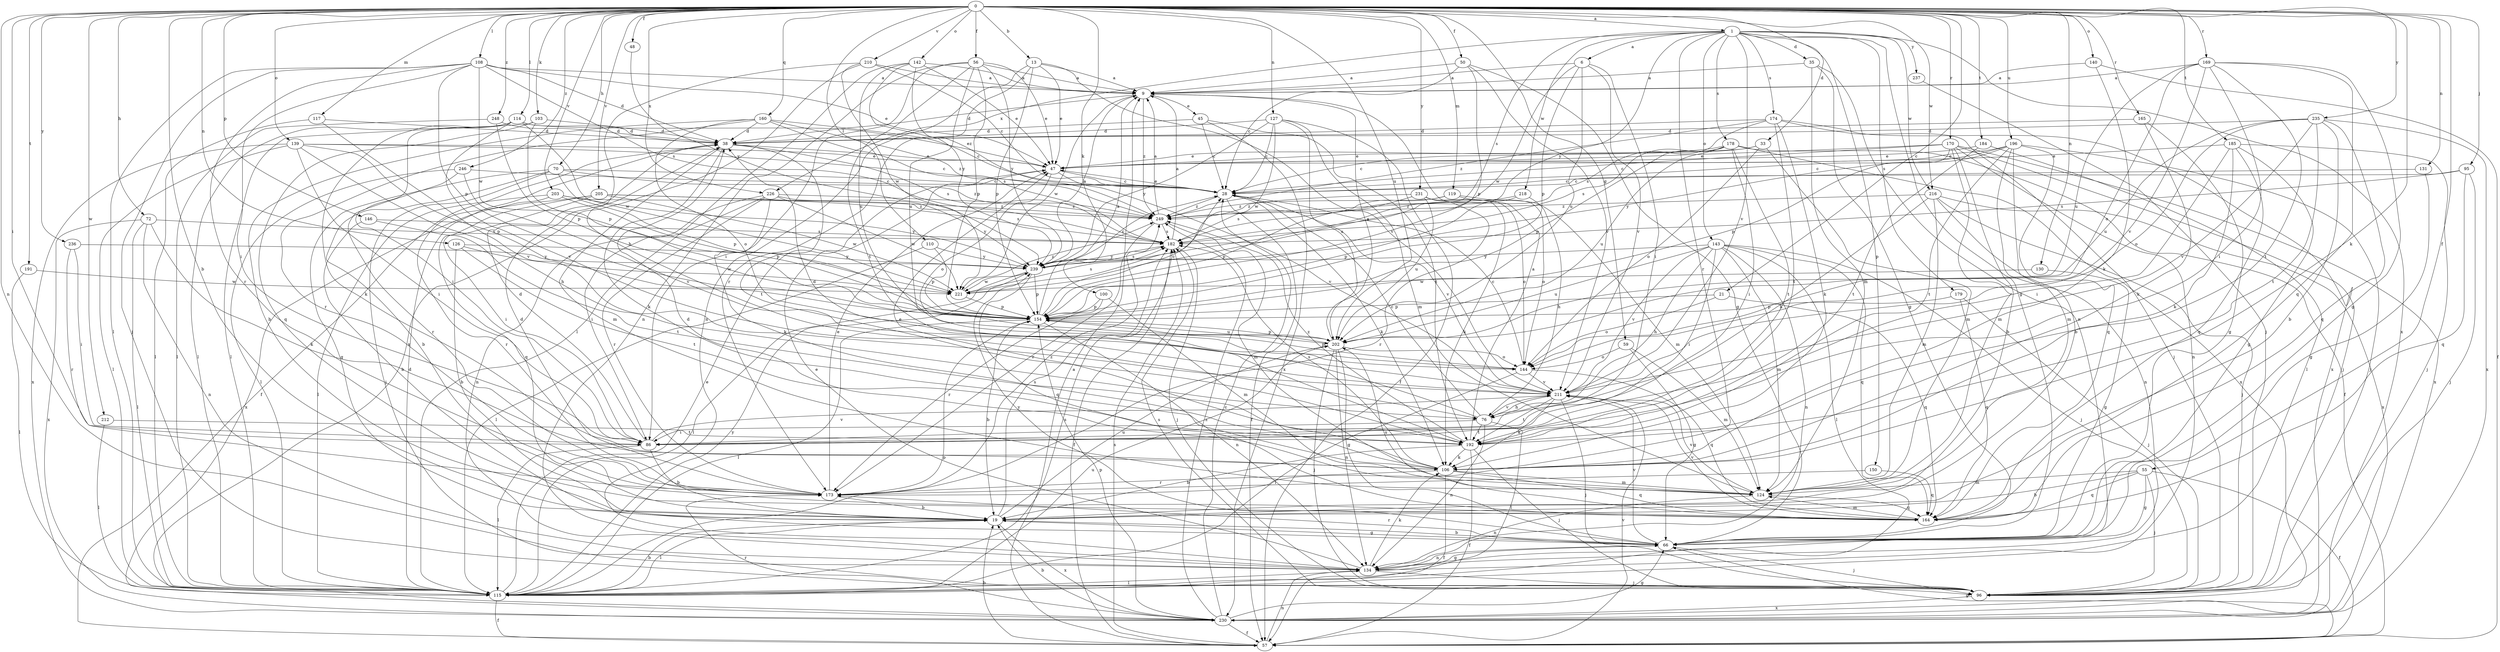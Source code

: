 strict digraph  {
0;
1;
6;
9;
13;
19;
21;
28;
33;
35;
38;
45;
47;
48;
50;
55;
56;
57;
59;
66;
70;
72;
76;
86;
95;
96;
100;
103;
106;
108;
110;
114;
115;
117;
119;
124;
126;
127;
130;
131;
134;
139;
140;
142;
143;
144;
146;
150;
154;
160;
164;
165;
169;
170;
173;
174;
178;
179;
182;
184;
185;
191;
192;
196;
202;
203;
205;
210;
211;
212;
216;
218;
221;
226;
230;
231;
235;
236;
237;
239;
246;
248;
249;
0 -> 1  [label=a];
0 -> 13  [label=b];
0 -> 19  [label=b];
0 -> 21  [label=c];
0 -> 33  [label=d];
0 -> 48  [label=f];
0 -> 50  [label=f];
0 -> 55  [label=f];
0 -> 56  [label=f];
0 -> 59  [label=g];
0 -> 70  [label=h];
0 -> 72  [label=h];
0 -> 86  [label=i];
0 -> 95  [label=j];
0 -> 100  [label=k];
0 -> 103  [label=k];
0 -> 106  [label=k];
0 -> 108  [label=l];
0 -> 110  [label=l];
0 -> 114  [label=l];
0 -> 117  [label=m];
0 -> 119  [label=m];
0 -> 126  [label=n];
0 -> 127  [label=n];
0 -> 130  [label=n];
0 -> 131  [label=n];
0 -> 134  [label=n];
0 -> 139  [label=o];
0 -> 140  [label=o];
0 -> 142  [label=o];
0 -> 146  [label=p];
0 -> 160  [label=q];
0 -> 165  [label=r];
0 -> 169  [label=r];
0 -> 170  [label=r];
0 -> 184  [label=t];
0 -> 185  [label=t];
0 -> 191  [label=t];
0 -> 196  [label=u];
0 -> 202  [label=u];
0 -> 203  [label=v];
0 -> 205  [label=v];
0 -> 210  [label=v];
0 -> 212  [label=w];
0 -> 216  [label=w];
0 -> 226  [label=x];
0 -> 231  [label=y];
0 -> 235  [label=y];
0 -> 236  [label=y];
0 -> 246  [label=z];
0 -> 248  [label=z];
1 -> 6  [label=a];
1 -> 35  [label=d];
1 -> 66  [label=g];
1 -> 143  [label=o];
1 -> 150  [label=p];
1 -> 173  [label=r];
1 -> 174  [label=s];
1 -> 178  [label=s];
1 -> 179  [label=s];
1 -> 182  [label=s];
1 -> 211  [label=v];
1 -> 216  [label=w];
1 -> 218  [label=w];
1 -> 226  [label=x];
1 -> 230  [label=x];
1 -> 237  [label=y];
1 -> 239  [label=y];
6 -> 9  [label=a];
6 -> 86  [label=i];
6 -> 154  [label=p];
6 -> 202  [label=u];
6 -> 211  [label=v];
6 -> 221  [label=w];
9 -> 38  [label=d];
9 -> 45  [label=e];
9 -> 221  [label=w];
9 -> 249  [label=z];
13 -> 9  [label=a];
13 -> 47  [label=e];
13 -> 134  [label=n];
13 -> 154  [label=p];
13 -> 173  [label=r];
13 -> 211  [label=v];
19 -> 66  [label=g];
19 -> 115  [label=l];
19 -> 182  [label=s];
19 -> 202  [label=u];
19 -> 230  [label=x];
21 -> 144  [label=o];
21 -> 154  [label=p];
21 -> 164  [label=q];
28 -> 47  [label=e];
28 -> 57  [label=f];
28 -> 106  [label=k];
28 -> 211  [label=v];
28 -> 249  [label=z];
33 -> 28  [label=c];
33 -> 47  [label=e];
33 -> 124  [label=m];
33 -> 144  [label=o];
35 -> 9  [label=a];
35 -> 66  [label=g];
35 -> 124  [label=m];
35 -> 134  [label=n];
38 -> 47  [label=e];
38 -> 57  [label=f];
38 -> 106  [label=k];
38 -> 124  [label=m];
38 -> 182  [label=s];
38 -> 192  [label=t];
45 -> 28  [label=c];
45 -> 38  [label=d];
45 -> 192  [label=t];
45 -> 230  [label=x];
47 -> 28  [label=c];
47 -> 144  [label=o];
47 -> 211  [label=v];
48 -> 239  [label=y];
50 -> 9  [label=a];
50 -> 28  [label=c];
50 -> 66  [label=g];
50 -> 154  [label=p];
50 -> 211  [label=v];
55 -> 19  [label=b];
55 -> 57  [label=f];
55 -> 66  [label=g];
55 -> 96  [label=j];
55 -> 124  [label=m];
55 -> 164  [label=q];
56 -> 9  [label=a];
56 -> 47  [label=e];
56 -> 86  [label=i];
56 -> 134  [label=n];
56 -> 154  [label=p];
56 -> 192  [label=t];
56 -> 202  [label=u];
56 -> 239  [label=y];
57 -> 9  [label=a];
57 -> 19  [label=b];
57 -> 66  [label=g];
57 -> 134  [label=n];
57 -> 182  [label=s];
57 -> 211  [label=v];
59 -> 66  [label=g];
59 -> 124  [label=m];
59 -> 144  [label=o];
66 -> 19  [label=b];
66 -> 96  [label=j];
66 -> 134  [label=n];
66 -> 173  [label=r];
66 -> 211  [label=v];
66 -> 239  [label=y];
70 -> 19  [label=b];
70 -> 28  [label=c];
70 -> 66  [label=g];
70 -> 96  [label=j];
70 -> 154  [label=p];
70 -> 249  [label=z];
72 -> 106  [label=k];
72 -> 115  [label=l];
72 -> 134  [label=n];
72 -> 182  [label=s];
72 -> 230  [label=x];
76 -> 28  [label=c];
76 -> 38  [label=d];
76 -> 86  [label=i];
76 -> 115  [label=l];
76 -> 134  [label=n];
76 -> 192  [label=t];
76 -> 211  [label=v];
86 -> 19  [label=b];
86 -> 38  [label=d];
86 -> 115  [label=l];
86 -> 211  [label=v];
95 -> 28  [label=c];
95 -> 96  [label=j];
95 -> 164  [label=q];
95 -> 182  [label=s];
96 -> 182  [label=s];
96 -> 230  [label=x];
100 -> 124  [label=m];
100 -> 154  [label=p];
100 -> 173  [label=r];
103 -> 38  [label=d];
103 -> 115  [label=l];
103 -> 154  [label=p];
103 -> 164  [label=q];
106 -> 47  [label=e];
106 -> 57  [label=f];
106 -> 124  [label=m];
106 -> 164  [label=q];
106 -> 173  [label=r];
106 -> 182  [label=s];
108 -> 9  [label=a];
108 -> 38  [label=d];
108 -> 47  [label=e];
108 -> 86  [label=i];
108 -> 96  [label=j];
108 -> 115  [label=l];
108 -> 154  [label=p];
108 -> 173  [label=r];
108 -> 182  [label=s];
108 -> 221  [label=w];
110 -> 115  [label=l];
110 -> 154  [label=p];
110 -> 239  [label=y];
114 -> 38  [label=d];
114 -> 47  [label=e];
114 -> 86  [label=i];
114 -> 106  [label=k];
114 -> 115  [label=l];
114 -> 211  [label=v];
114 -> 221  [label=w];
115 -> 19  [label=b];
115 -> 38  [label=d];
115 -> 47  [label=e];
115 -> 57  [label=f];
115 -> 154  [label=p];
115 -> 182  [label=s];
115 -> 202  [label=u];
115 -> 239  [label=y];
117 -> 38  [label=d];
117 -> 115  [label=l];
117 -> 211  [label=v];
119 -> 124  [label=m];
119 -> 144  [label=o];
119 -> 182  [label=s];
119 -> 249  [label=z];
124 -> 38  [label=d];
124 -> 134  [label=n];
124 -> 164  [label=q];
124 -> 211  [label=v];
126 -> 19  [label=b];
126 -> 192  [label=t];
126 -> 221  [label=w];
126 -> 239  [label=y];
127 -> 28  [label=c];
127 -> 38  [label=d];
127 -> 57  [label=f];
127 -> 124  [label=m];
127 -> 202  [label=u];
127 -> 221  [label=w];
127 -> 239  [label=y];
130 -> 66  [label=g];
130 -> 221  [label=w];
131 -> 28  [label=c];
131 -> 66  [label=g];
134 -> 47  [label=e];
134 -> 66  [label=g];
134 -> 96  [label=j];
134 -> 106  [label=k];
134 -> 115  [label=l];
139 -> 28  [label=c];
139 -> 47  [label=e];
139 -> 76  [label=h];
139 -> 86  [label=i];
139 -> 115  [label=l];
139 -> 154  [label=p];
139 -> 230  [label=x];
140 -> 9  [label=a];
140 -> 57  [label=f];
140 -> 106  [label=k];
142 -> 9  [label=a];
142 -> 47  [label=e];
142 -> 115  [label=l];
142 -> 202  [label=u];
142 -> 239  [label=y];
142 -> 249  [label=z];
143 -> 76  [label=h];
143 -> 86  [label=i];
143 -> 96  [label=j];
143 -> 115  [label=l];
143 -> 124  [label=m];
143 -> 134  [label=n];
143 -> 164  [label=q];
143 -> 202  [label=u];
143 -> 211  [label=v];
143 -> 239  [label=y];
144 -> 28  [label=c];
144 -> 115  [label=l];
144 -> 154  [label=p];
144 -> 164  [label=q];
144 -> 211  [label=v];
146 -> 19  [label=b];
146 -> 182  [label=s];
146 -> 192  [label=t];
150 -> 164  [label=q];
150 -> 173  [label=r];
154 -> 9  [label=a];
154 -> 19  [label=b];
154 -> 28  [label=c];
154 -> 115  [label=l];
154 -> 134  [label=n];
154 -> 202  [label=u];
160 -> 19  [label=b];
160 -> 28  [label=c];
160 -> 38  [label=d];
160 -> 144  [label=o];
160 -> 173  [label=r];
160 -> 182  [label=s];
160 -> 249  [label=z];
164 -> 124  [label=m];
164 -> 202  [label=u];
164 -> 211  [label=v];
165 -> 38  [label=d];
165 -> 66  [label=g];
165 -> 106  [label=k];
169 -> 9  [label=a];
169 -> 66  [label=g];
169 -> 86  [label=i];
169 -> 144  [label=o];
169 -> 164  [label=q];
169 -> 192  [label=t];
169 -> 202  [label=u];
169 -> 211  [label=v];
170 -> 19  [label=b];
170 -> 28  [label=c];
170 -> 47  [label=e];
170 -> 96  [label=j];
170 -> 124  [label=m];
170 -> 134  [label=n];
170 -> 154  [label=p];
170 -> 230  [label=x];
173 -> 19  [label=b];
173 -> 38  [label=d];
173 -> 47  [label=e];
173 -> 249  [label=z];
174 -> 38  [label=d];
174 -> 96  [label=j];
174 -> 106  [label=k];
174 -> 182  [label=s];
174 -> 192  [label=t];
174 -> 230  [label=x];
174 -> 249  [label=z];
178 -> 47  [label=e];
178 -> 57  [label=f];
178 -> 86  [label=i];
178 -> 154  [label=p];
178 -> 182  [label=s];
178 -> 192  [label=t];
178 -> 202  [label=u];
178 -> 230  [label=x];
179 -> 96  [label=j];
179 -> 154  [label=p];
179 -> 164  [label=q];
182 -> 9  [label=a];
182 -> 57  [label=f];
182 -> 96  [label=j];
182 -> 239  [label=y];
184 -> 47  [label=e];
184 -> 115  [label=l];
184 -> 192  [label=t];
185 -> 47  [label=e];
185 -> 66  [label=g];
185 -> 86  [label=i];
185 -> 96  [label=j];
185 -> 106  [label=k];
185 -> 164  [label=q];
191 -> 115  [label=l];
191 -> 221  [label=w];
192 -> 9  [label=a];
192 -> 19  [label=b];
192 -> 57  [label=f];
192 -> 96  [label=j];
192 -> 106  [label=k];
192 -> 249  [label=z];
196 -> 19  [label=b];
196 -> 28  [label=c];
196 -> 47  [label=e];
196 -> 96  [label=j];
196 -> 124  [label=m];
196 -> 164  [label=q];
196 -> 192  [label=t];
196 -> 239  [label=y];
202 -> 9  [label=a];
202 -> 66  [label=g];
202 -> 96  [label=j];
202 -> 134  [label=n];
202 -> 144  [label=o];
202 -> 154  [label=p];
203 -> 115  [label=l];
203 -> 154  [label=p];
203 -> 173  [label=r];
203 -> 239  [label=y];
203 -> 249  [label=z];
205 -> 86  [label=i];
205 -> 164  [label=q];
205 -> 182  [label=s];
205 -> 221  [label=w];
205 -> 230  [label=x];
205 -> 249  [label=z];
210 -> 9  [label=a];
210 -> 28  [label=c];
210 -> 76  [label=h];
210 -> 221  [label=w];
210 -> 230  [label=x];
211 -> 76  [label=h];
211 -> 96  [label=j];
211 -> 106  [label=k];
211 -> 192  [label=t];
212 -> 115  [label=l];
212 -> 192  [label=t];
216 -> 76  [label=h];
216 -> 96  [label=j];
216 -> 124  [label=m];
216 -> 134  [label=n];
216 -> 230  [label=x];
216 -> 249  [label=z];
218 -> 76  [label=h];
218 -> 154  [label=p];
218 -> 249  [label=z];
221 -> 154  [label=p];
221 -> 182  [label=s];
221 -> 249  [label=z];
226 -> 86  [label=i];
226 -> 106  [label=k];
226 -> 134  [label=n];
226 -> 173  [label=r];
226 -> 221  [label=w];
226 -> 239  [label=y];
226 -> 249  [label=z];
230 -> 19  [label=b];
230 -> 28  [label=c];
230 -> 57  [label=f];
230 -> 66  [label=g];
230 -> 154  [label=p];
230 -> 173  [label=r];
230 -> 249  [label=z];
231 -> 106  [label=k];
231 -> 144  [label=o];
231 -> 154  [label=p];
231 -> 173  [label=r];
231 -> 202  [label=u];
231 -> 249  [label=z];
235 -> 19  [label=b];
235 -> 38  [label=d];
235 -> 144  [label=o];
235 -> 164  [label=q];
235 -> 192  [label=t];
235 -> 202  [label=u];
235 -> 211  [label=v];
235 -> 230  [label=x];
236 -> 86  [label=i];
236 -> 173  [label=r];
236 -> 239  [label=y];
237 -> 96  [label=j];
239 -> 9  [label=a];
239 -> 28  [label=c];
239 -> 115  [label=l];
239 -> 154  [label=p];
239 -> 164  [label=q];
239 -> 182  [label=s];
239 -> 221  [label=w];
246 -> 28  [label=c];
246 -> 115  [label=l];
246 -> 173  [label=r];
246 -> 211  [label=v];
248 -> 38  [label=d];
248 -> 115  [label=l];
248 -> 154  [label=p];
249 -> 9  [label=a];
249 -> 124  [label=m];
249 -> 173  [label=r];
249 -> 182  [label=s];
}

